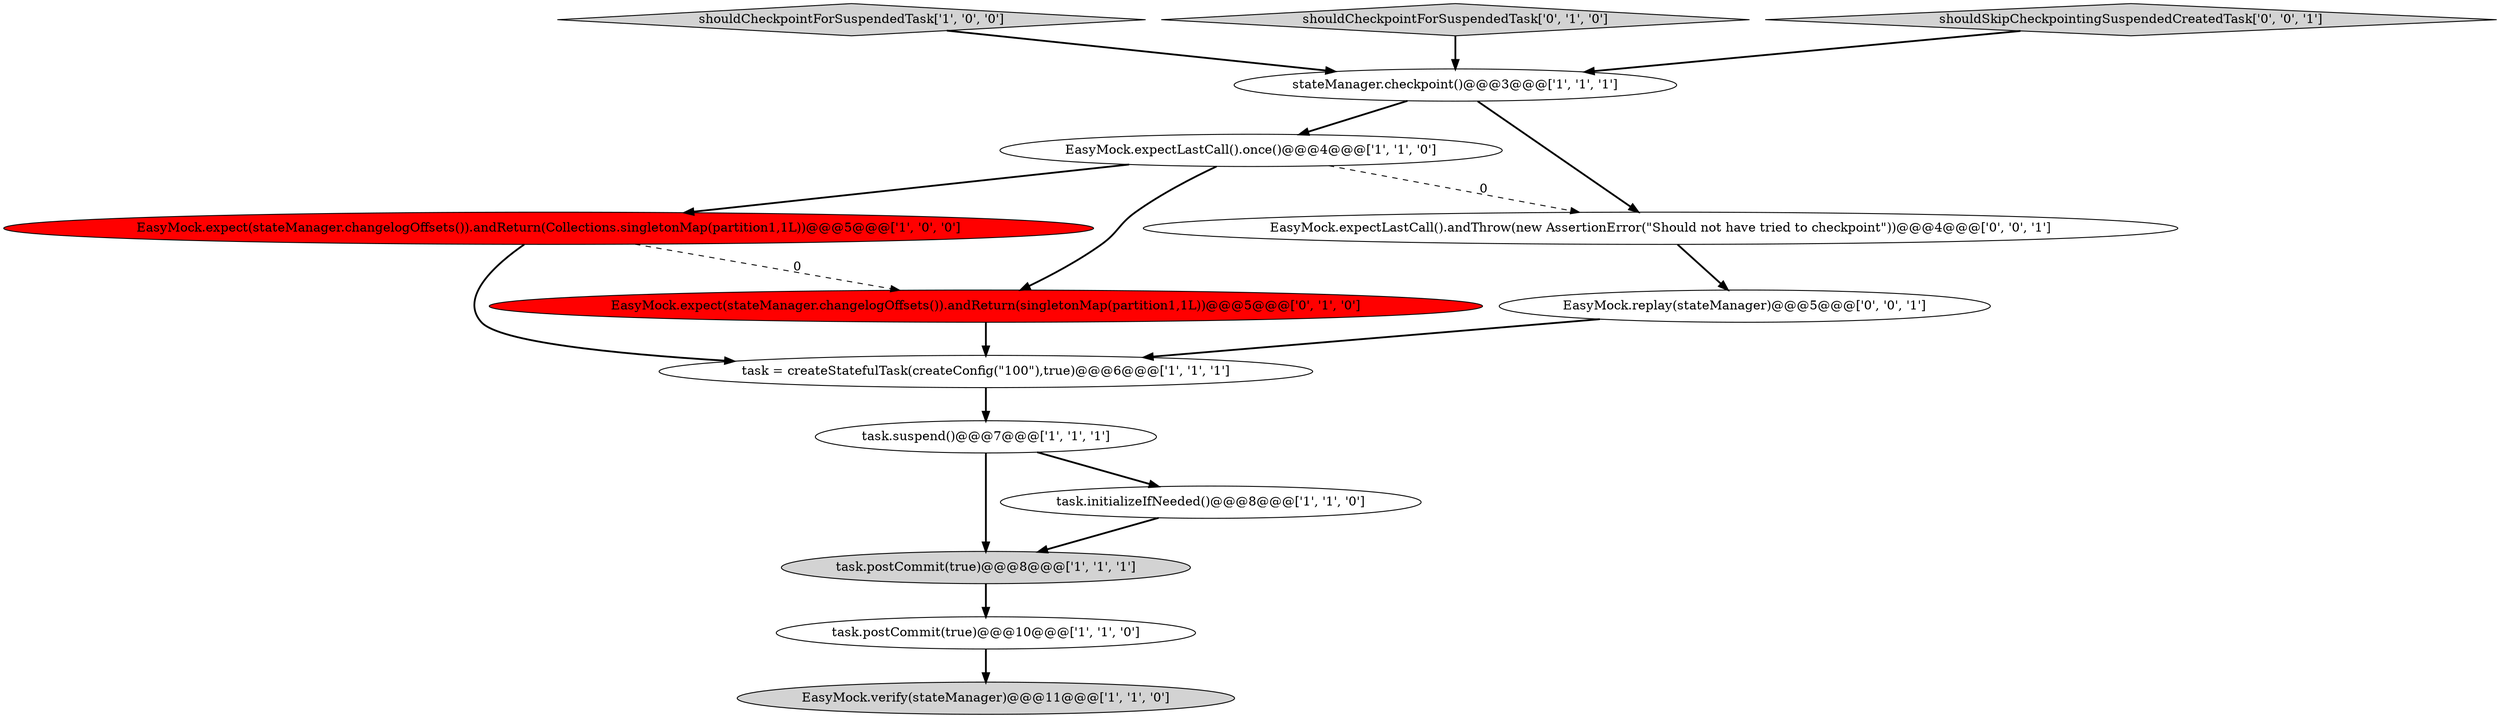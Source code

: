 digraph {
4 [style = filled, label = "task.postCommit(true)@@@8@@@['1', '1', '1']", fillcolor = lightgray, shape = ellipse image = "AAA0AAABBB1BBB"];
8 [style = filled, label = "task.initializeIfNeeded()@@@8@@@['1', '1', '0']", fillcolor = white, shape = ellipse image = "AAA0AAABBB1BBB"];
5 [style = filled, label = "task.postCommit(true)@@@10@@@['1', '1', '0']", fillcolor = white, shape = ellipse image = "AAA0AAABBB1BBB"];
0 [style = filled, label = "EasyMock.verify(stateManager)@@@11@@@['1', '1', '0']", fillcolor = lightgray, shape = ellipse image = "AAA0AAABBB1BBB"];
11 [style = filled, label = "EasyMock.expect(stateManager.changelogOffsets()).andReturn(singletonMap(partition1,1L))@@@5@@@['0', '1', '0']", fillcolor = red, shape = ellipse image = "AAA1AAABBB2BBB"];
2 [style = filled, label = "task.suspend()@@@7@@@['1', '1', '1']", fillcolor = white, shape = ellipse image = "AAA0AAABBB1BBB"];
1 [style = filled, label = "shouldCheckpointForSuspendedTask['1', '0', '0']", fillcolor = lightgray, shape = diamond image = "AAA0AAABBB1BBB"];
14 [style = filled, label = "EasyMock.replay(stateManager)@@@5@@@['0', '0', '1']", fillcolor = white, shape = ellipse image = "AAA0AAABBB3BBB"];
10 [style = filled, label = "shouldCheckpointForSuspendedTask['0', '1', '0']", fillcolor = lightgray, shape = diamond image = "AAA0AAABBB2BBB"];
3 [style = filled, label = "EasyMock.expectLastCall().once()@@@4@@@['1', '1', '0']", fillcolor = white, shape = ellipse image = "AAA0AAABBB1BBB"];
12 [style = filled, label = "EasyMock.expectLastCall().andThrow(new AssertionError(\"Should not have tried to checkpoint\"))@@@4@@@['0', '0', '1']", fillcolor = white, shape = ellipse image = "AAA0AAABBB3BBB"];
6 [style = filled, label = "EasyMock.expect(stateManager.changelogOffsets()).andReturn(Collections.singletonMap(partition1,1L))@@@5@@@['1', '0', '0']", fillcolor = red, shape = ellipse image = "AAA1AAABBB1BBB"];
9 [style = filled, label = "stateManager.checkpoint()@@@3@@@['1', '1', '1']", fillcolor = white, shape = ellipse image = "AAA0AAABBB1BBB"];
13 [style = filled, label = "shouldSkipCheckpointingSuspendedCreatedTask['0', '0', '1']", fillcolor = lightgray, shape = diamond image = "AAA0AAABBB3BBB"];
7 [style = filled, label = "task = createStatefulTask(createConfig(\"100\"),true)@@@6@@@['1', '1', '1']", fillcolor = white, shape = ellipse image = "AAA0AAABBB1BBB"];
3->11 [style = bold, label=""];
9->3 [style = bold, label=""];
3->6 [style = bold, label=""];
10->9 [style = bold, label=""];
9->12 [style = bold, label=""];
13->9 [style = bold, label=""];
8->4 [style = bold, label=""];
3->12 [style = dashed, label="0"];
6->7 [style = bold, label=""];
5->0 [style = bold, label=""];
2->4 [style = bold, label=""];
7->2 [style = bold, label=""];
4->5 [style = bold, label=""];
11->7 [style = bold, label=""];
1->9 [style = bold, label=""];
2->8 [style = bold, label=""];
12->14 [style = bold, label=""];
6->11 [style = dashed, label="0"];
14->7 [style = bold, label=""];
}
